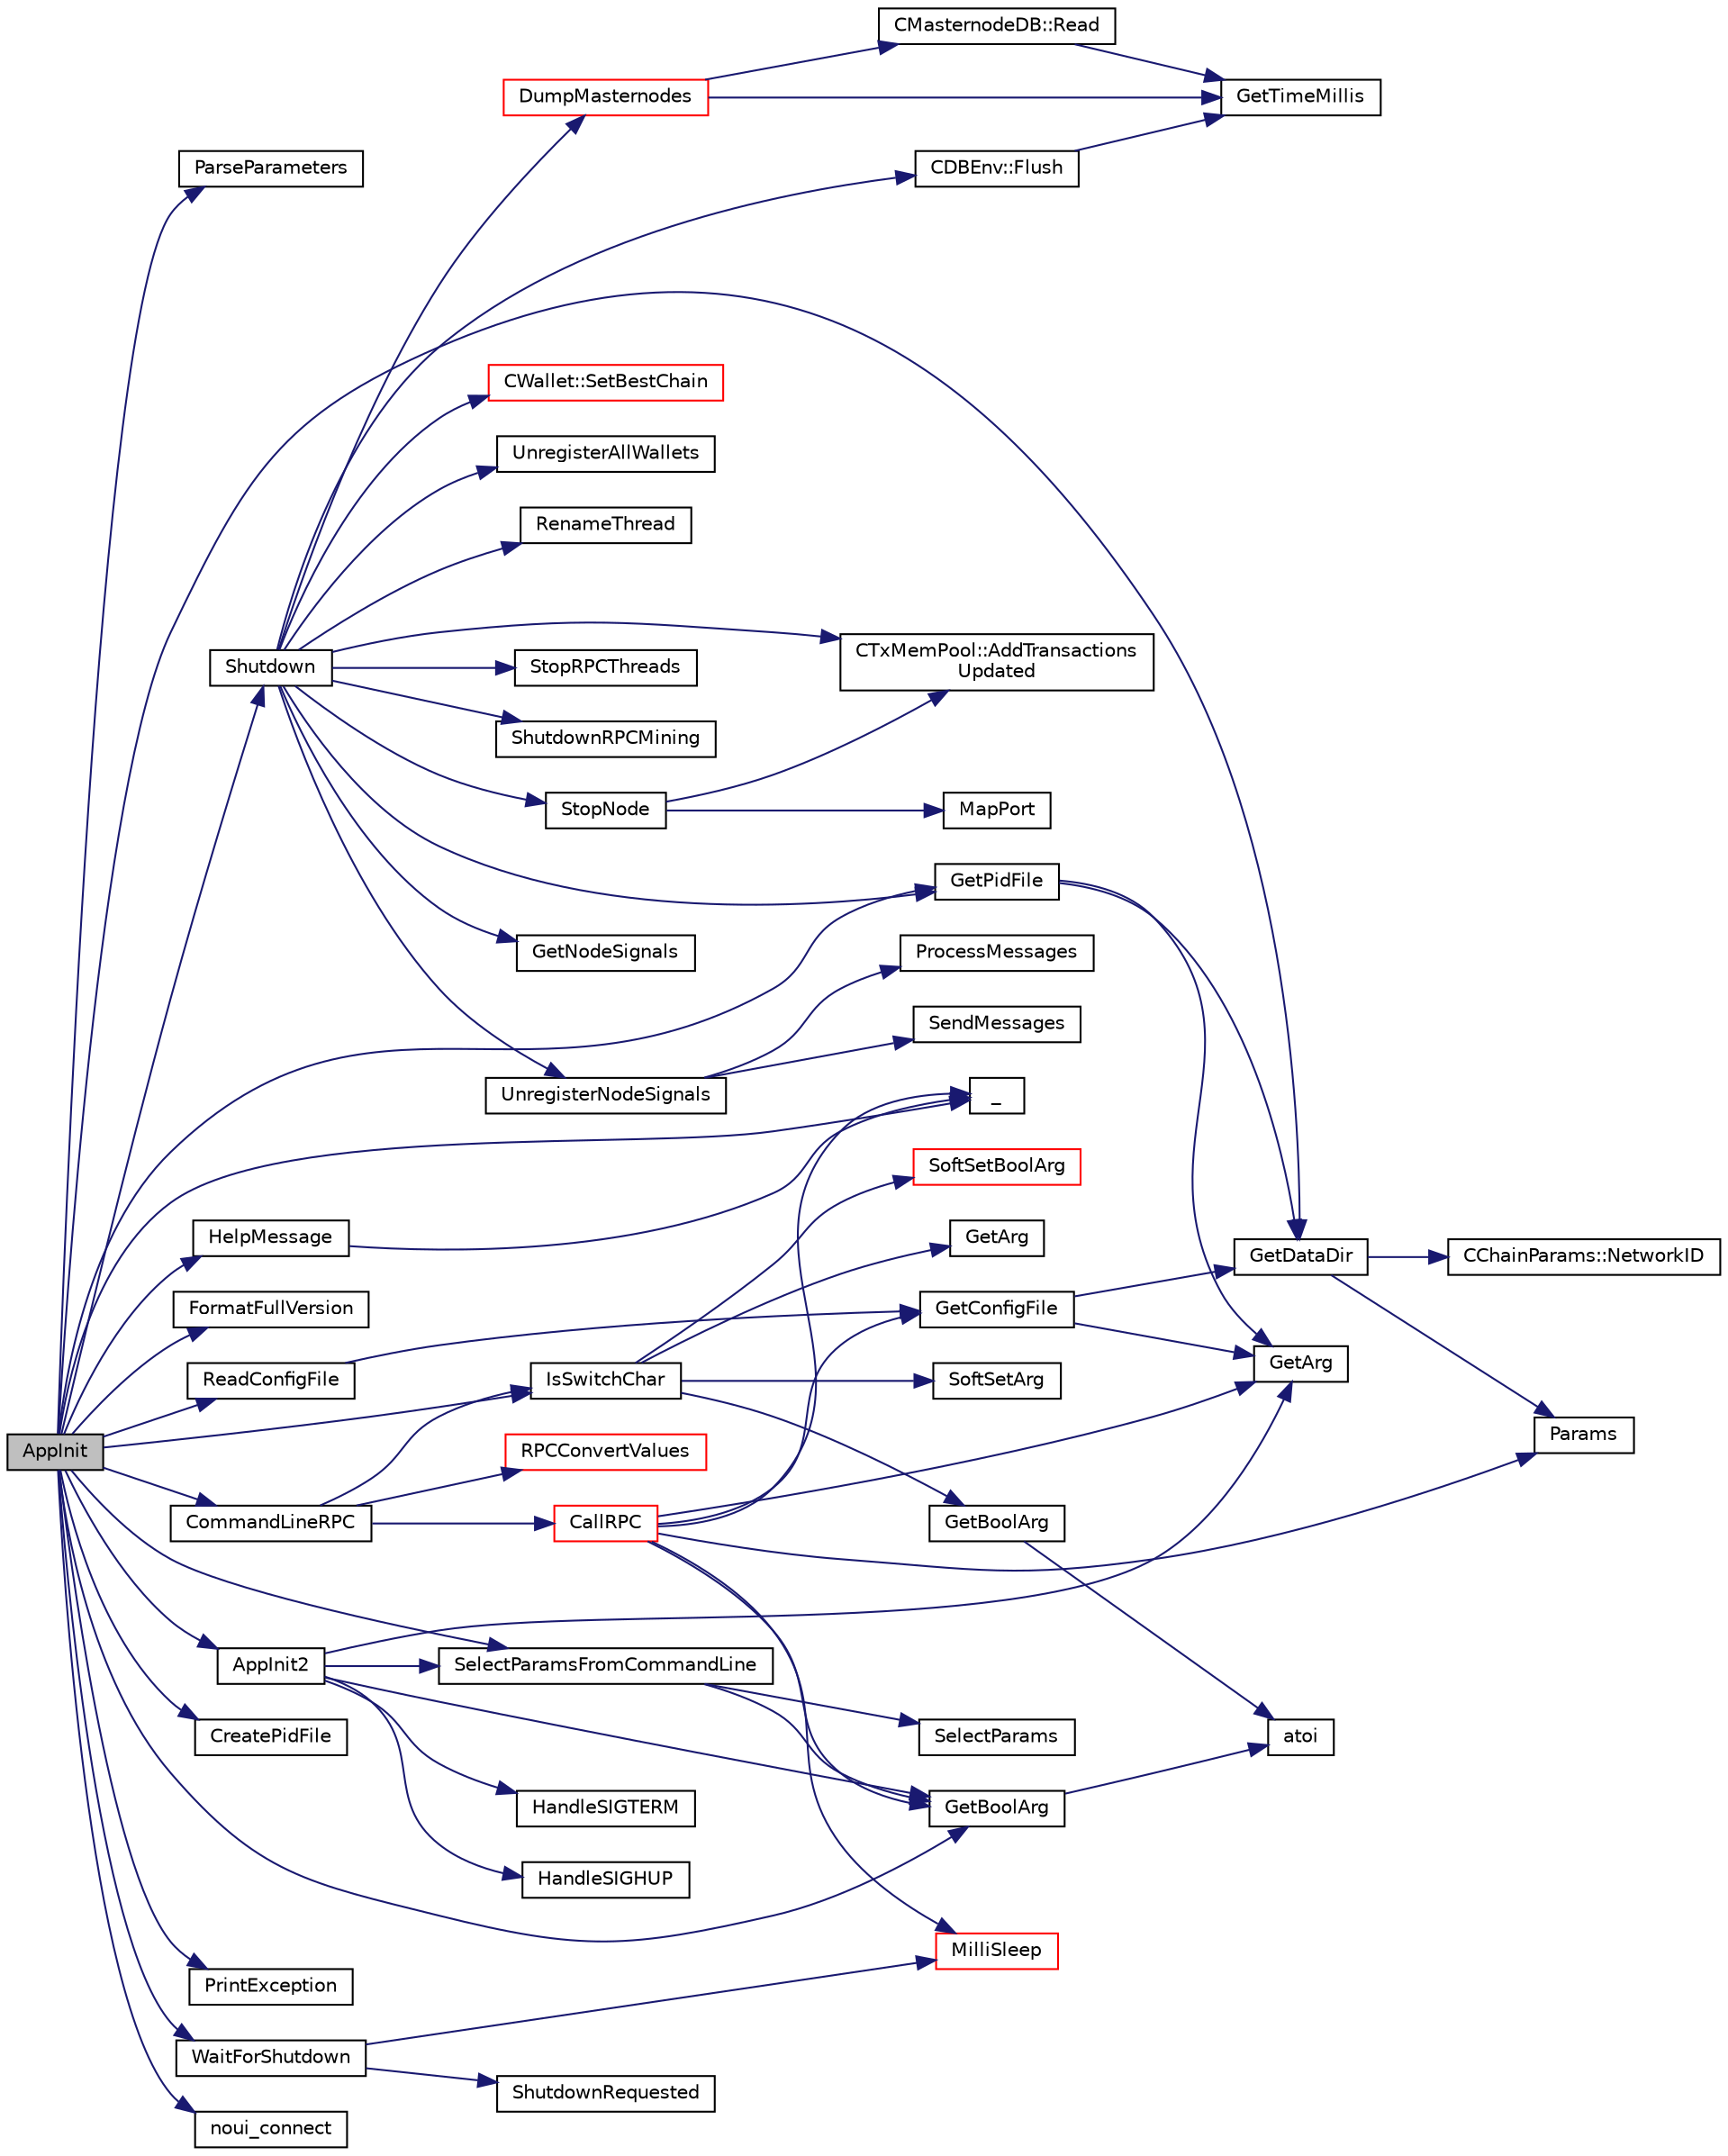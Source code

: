 digraph "AppInit"
{
  edge [fontname="Helvetica",fontsize="10",labelfontname="Helvetica",labelfontsize="10"];
  node [fontname="Helvetica",fontsize="10",shape=record];
  rankdir="LR";
  Node0 [label="AppInit",height=0.2,width=0.4,color="black", fillcolor="grey75", style="filled", fontcolor="black"];
  Node0 -> Node1 [color="midnightblue",fontsize="10",style="solid",fontname="Helvetica"];
  Node1 [label="ParseParameters",height=0.2,width=0.4,color="black", fillcolor="white", style="filled",URL="$df/d2d/util_8cpp.html#a4cfc6f116964c12bc24442828c2da007"];
  Node0 -> Node2 [color="midnightblue",fontsize="10",style="solid",fontname="Helvetica"];
  Node2 [label="GetDataDir",height=0.2,width=0.4,color="black", fillcolor="white", style="filled",URL="$df/d2d/util_8cpp.html#ab83866a054745d4b30a3948a1b44beba"];
  Node2 -> Node3 [color="midnightblue",fontsize="10",style="solid",fontname="Helvetica"];
  Node3 [label="Params",height=0.2,width=0.4,color="black", fillcolor="white", style="filled",URL="$df/dbf/chainparams_8cpp.html#ace5c5b706d71a324a417dd2db394fd4a",tooltip="Return the currently selected parameters. "];
  Node2 -> Node4 [color="midnightblue",fontsize="10",style="solid",fontname="Helvetica"];
  Node4 [label="CChainParams::NetworkID",height=0.2,width=0.4,color="black", fillcolor="white", style="filled",URL="$d1/d4f/class_c_chain_params.html#a90dc493ec0c0325c98c3ac06eb99862b"];
  Node0 -> Node5 [color="midnightblue",fontsize="10",style="solid",fontname="Helvetica"];
  Node5 [label="Shutdown",height=0.2,width=0.4,color="black", fillcolor="white", style="filled",URL="$d0/dc9/init_8cpp.html#ac5f038c2b480cf9ef5e19e3eba8dbaf9"];
  Node5 -> Node6 [color="midnightblue",fontsize="10",style="solid",fontname="Helvetica"];
  Node6 [label="RenameThread",height=0.2,width=0.4,color="black", fillcolor="white", style="filled",URL="$df/d2d/util_8cpp.html#a85fc1244e0bd3c91ee7a1c05ed10ebbb"];
  Node5 -> Node7 [color="midnightblue",fontsize="10",style="solid",fontname="Helvetica"];
  Node7 [label="CTxMemPool::AddTransactions\lUpdated",height=0.2,width=0.4,color="black", fillcolor="white", style="filled",URL="$db/d98/class_c_tx_mem_pool.html#a3039b67e5eebaa3ff830261c192816f2"];
  Node5 -> Node8 [color="midnightblue",fontsize="10",style="solid",fontname="Helvetica"];
  Node8 [label="StopRPCThreads",height=0.2,width=0.4,color="black", fillcolor="white", style="filled",URL="$d6/d76/rpcserver_8cpp.html#af5be6ec7b71359ed4111f1a5ed93b893"];
  Node5 -> Node9 [color="midnightblue",fontsize="10",style="solid",fontname="Helvetica"];
  Node9 [label="ShutdownRPCMining",height=0.2,width=0.4,color="black", fillcolor="white", style="filled",URL="$d4/ddd/rpcmining_8cpp.html#ae7370e6af93e26e0c967cda6a63fe3a9"];
  Node5 -> Node10 [color="midnightblue",fontsize="10",style="solid",fontname="Helvetica"];
  Node10 [label="CDBEnv::Flush",height=0.2,width=0.4,color="black", fillcolor="white", style="filled",URL="$d5/dd2/class_c_d_b_env.html#a09c5850b88919553a8db416ce288ff1a"];
  Node10 -> Node11 [color="midnightblue",fontsize="10",style="solid",fontname="Helvetica"];
  Node11 [label="GetTimeMillis",height=0.2,width=0.4,color="black", fillcolor="white", style="filled",URL="$d8/d3c/util_8h.html#a139d0fe6387b9e230a9b8bb12d9b43b9"];
  Node5 -> Node12 [color="midnightblue",fontsize="10",style="solid",fontname="Helvetica"];
  Node12 [label="StopNode",height=0.2,width=0.4,color="black", fillcolor="white", style="filled",URL="$dd/d84/net_8cpp.html#ac9110488f45c160d58f3c7ab7197bcea"];
  Node12 -> Node13 [color="midnightblue",fontsize="10",style="solid",fontname="Helvetica"];
  Node13 [label="MapPort",height=0.2,width=0.4,color="black", fillcolor="white", style="filled",URL="$dd/d84/net_8cpp.html#a93e4e6fbe288b6e882e697918695f88e"];
  Node12 -> Node7 [color="midnightblue",fontsize="10",style="solid",fontname="Helvetica"];
  Node5 -> Node14 [color="midnightblue",fontsize="10",style="solid",fontname="Helvetica"];
  Node14 [label="UnregisterNodeSignals",height=0.2,width=0.4,color="black", fillcolor="white", style="filled",URL="$df/d0a/main_8cpp.html#a3ef0cc6e9d9d6435ee2a5569244d6ebd",tooltip="Unregister a network node. "];
  Node14 -> Node15 [color="midnightblue",fontsize="10",style="solid",fontname="Helvetica"];
  Node15 [label="ProcessMessages",height=0.2,width=0.4,color="black", fillcolor="white", style="filled",URL="$df/d0a/main_8cpp.html#a196f9318f02448b85b28d612698934fd"];
  Node14 -> Node16 [color="midnightblue",fontsize="10",style="solid",fontname="Helvetica"];
  Node16 [label="SendMessages",height=0.2,width=0.4,color="black", fillcolor="white", style="filled",URL="$df/d0a/main_8cpp.html#a711a5bdb30c9c9bbdc83011b1cbbe2f3"];
  Node5 -> Node17 [color="midnightblue",fontsize="10",style="solid",fontname="Helvetica"];
  Node17 [label="GetNodeSignals",height=0.2,width=0.4,color="black", fillcolor="white", style="filled",URL="$dd/d84/net_8cpp.html#a475f2fc7d8f5cd7511db253cae8fe28a"];
  Node5 -> Node18 [color="midnightblue",fontsize="10",style="solid",fontname="Helvetica"];
  Node18 [label="DumpMasternodes",height=0.2,width=0.4,color="red", fillcolor="white", style="filled",URL="$d3/dcb/masternodeman_8cpp.html#af82c3cd6928301020e80458410608fa1"];
  Node18 -> Node11 [color="midnightblue",fontsize="10",style="solid",fontname="Helvetica"];
  Node18 -> Node19 [color="midnightblue",fontsize="10",style="solid",fontname="Helvetica"];
  Node19 [label="CMasternodeDB::Read",height=0.2,width=0.4,color="black", fillcolor="white", style="filled",URL="$d2/d64/class_c_masternode_d_b.html#ad54bf2d5914fc53b10f1e5afbcea70f2"];
  Node19 -> Node11 [color="midnightblue",fontsize="10",style="solid",fontname="Helvetica"];
  Node5 -> Node21 [color="midnightblue",fontsize="10",style="solid",fontname="Helvetica"];
  Node21 [label="CWallet::SetBestChain",height=0.2,width=0.4,color="red", fillcolor="white", style="filled",URL="$d2/de5/class_c_wallet.html#a1697a92171b4359f49b38aed643cf92b"];
  Node5 -> Node23 [color="midnightblue",fontsize="10",style="solid",fontname="Helvetica"];
  Node23 [label="GetPidFile",height=0.2,width=0.4,color="black", fillcolor="white", style="filled",URL="$df/d2d/util_8cpp.html#a91d2f3eb3a1bb92ab4eb1bd4b713a99e"];
  Node23 -> Node24 [color="midnightblue",fontsize="10",style="solid",fontname="Helvetica"];
  Node24 [label="GetArg",height=0.2,width=0.4,color="black", fillcolor="white", style="filled",URL="$df/d2d/util_8cpp.html#a24f685720bf40370e5bd2a192ad50cd8",tooltip="Return string argument or default value. "];
  Node23 -> Node2 [color="midnightblue",fontsize="10",style="solid",fontname="Helvetica"];
  Node5 -> Node25 [color="midnightblue",fontsize="10",style="solid",fontname="Helvetica"];
  Node25 [label="UnregisterAllWallets",height=0.2,width=0.4,color="black", fillcolor="white", style="filled",URL="$df/d0a/main_8cpp.html#ad0b02f9e3ff8997319581ce5021d4244",tooltip="Unregister all wallets from core. "];
  Node0 -> Node26 [color="midnightblue",fontsize="10",style="solid",fontname="Helvetica"];
  Node26 [label="ReadConfigFile",height=0.2,width=0.4,color="black", fillcolor="white", style="filled",URL="$df/d2d/util_8cpp.html#a27ba417174a3ee63cb8ee1abb279a668"];
  Node26 -> Node27 [color="midnightblue",fontsize="10",style="solid",fontname="Helvetica"];
  Node27 [label="GetConfigFile",height=0.2,width=0.4,color="black", fillcolor="white", style="filled",URL="$df/d2d/util_8cpp.html#a7d86fadf98dfaba55f80b9be0ab0f978"];
  Node27 -> Node24 [color="midnightblue",fontsize="10",style="solid",fontname="Helvetica"];
  Node27 -> Node2 [color="midnightblue",fontsize="10",style="solid",fontname="Helvetica"];
  Node0 -> Node28 [color="midnightblue",fontsize="10",style="solid",fontname="Helvetica"];
  Node28 [label="_",height=0.2,width=0.4,color="black", fillcolor="white", style="filled",URL="$d9/d6d/ui__interface_8h.html#aad133bb6103b53cebf03fd01e2f11ba1",tooltip="Translation function: Call Translate signal on UI interface, which returns a boost::optional result..."];
  Node0 -> Node29 [color="midnightblue",fontsize="10",style="solid",fontname="Helvetica"];
  Node29 [label="FormatFullVersion",height=0.2,width=0.4,color="black", fillcolor="white", style="filled",URL="$df/d2d/util_8cpp.html#ac2170cca99e9347171fca492ae533d96"];
  Node0 -> Node30 [color="midnightblue",fontsize="10",style="solid",fontname="Helvetica"];
  Node30 [label="HelpMessage",height=0.2,width=0.4,color="black", fillcolor="white", style="filled",URL="$d0/dc9/init_8cpp.html#a60c54061faf43bd9cca8ab8bfa38055a"];
  Node30 -> Node28 [color="midnightblue",fontsize="10",style="solid",fontname="Helvetica"];
  Node0 -> Node31 [color="midnightblue",fontsize="10",style="solid",fontname="Helvetica"];
  Node31 [label="IsSwitchChar",height=0.2,width=0.4,color="black", fillcolor="white", style="filled",URL="$d8/d3c/util_8h.html#ac0165e18ce3be89a2e0731e27d54b478"];
  Node31 -> Node32 [color="midnightblue",fontsize="10",style="solid",fontname="Helvetica"];
  Node32 [label="GetArg",height=0.2,width=0.4,color="black", fillcolor="white", style="filled",URL="$d8/d3c/util_8h.html#a24f685720bf40370e5bd2a192ad50cd8",tooltip="Return string argument or default value. "];
  Node31 -> Node33 [color="midnightblue",fontsize="10",style="solid",fontname="Helvetica"];
  Node33 [label="GetBoolArg",height=0.2,width=0.4,color="black", fillcolor="white", style="filled",URL="$d8/d3c/util_8h.html#a64d956f1dda7f9a80ab5d594532b906d",tooltip="Return boolean argument or default value. "];
  Node33 -> Node34 [color="midnightblue",fontsize="10",style="solid",fontname="Helvetica"];
  Node34 [label="atoi",height=0.2,width=0.4,color="black", fillcolor="white", style="filled",URL="$d8/d3c/util_8h.html#aa5ce96ec36f4413f820cec9c1831c070"];
  Node31 -> Node35 [color="midnightblue",fontsize="10",style="solid",fontname="Helvetica"];
  Node35 [label="SoftSetArg",height=0.2,width=0.4,color="black", fillcolor="white", style="filled",URL="$d8/d3c/util_8h.html#a9d94ca9f7c1496626992d1873e3f69df",tooltip="Set an argument if it doesn&#39;t already have a value. "];
  Node31 -> Node36 [color="midnightblue",fontsize="10",style="solid",fontname="Helvetica"];
  Node36 [label="SoftSetBoolArg",height=0.2,width=0.4,color="red", fillcolor="white", style="filled",URL="$d8/d3c/util_8h.html#acb3060cad083d342898b6055e43692ae",tooltip="Set a boolean argument if it doesn&#39;t already have a value. "];
  Node0 -> Node38 [color="midnightblue",fontsize="10",style="solid",fontname="Helvetica"];
  Node38 [label="SelectParamsFromCommandLine",height=0.2,width=0.4,color="black", fillcolor="white", style="filled",URL="$df/dbf/chainparams_8cpp.html#a8b1e95814ad8f7fbcd9dead5cae3783d",tooltip="Looks for -regtest or -testnet and then calls SelectParams as appropriate. "];
  Node38 -> Node39 [color="midnightblue",fontsize="10",style="solid",fontname="Helvetica"];
  Node39 [label="GetBoolArg",height=0.2,width=0.4,color="black", fillcolor="white", style="filled",URL="$df/d2d/util_8cpp.html#a64d956f1dda7f9a80ab5d594532b906d",tooltip="Return boolean argument or default value. "];
  Node39 -> Node34 [color="midnightblue",fontsize="10",style="solid",fontname="Helvetica"];
  Node38 -> Node40 [color="midnightblue",fontsize="10",style="solid",fontname="Helvetica"];
  Node40 [label="SelectParams",height=0.2,width=0.4,color="black", fillcolor="white", style="filled",URL="$df/dbf/chainparams_8cpp.html#ad1af61cf4a31ae487837d1b09b0e125c",tooltip="Sets the params returned by Params() to those for the given network. "];
  Node0 -> Node41 [color="midnightblue",fontsize="10",style="solid",fontname="Helvetica"];
  Node41 [label="CommandLineRPC",height=0.2,width=0.4,color="black", fillcolor="white", style="filled",URL="$dd/d9e/rpcclient_8cpp.html#a4ee23259648a971c9c05aeff8b545a6d"];
  Node41 -> Node31 [color="midnightblue",fontsize="10",style="solid",fontname="Helvetica"];
  Node41 -> Node42 [color="midnightblue",fontsize="10",style="solid",fontname="Helvetica"];
  Node42 [label="RPCConvertValues",height=0.2,width=0.4,color="red", fillcolor="white", style="filled",URL="$dd/d9e/rpcclient_8cpp.html#a21bbebd932d31a5b92fae7f504a7b37e"];
  Node41 -> Node44 [color="midnightblue",fontsize="10",style="solid",fontname="Helvetica"];
  Node44 [label="CallRPC",height=0.2,width=0.4,color="red", fillcolor="white", style="filled",URL="$dd/d9e/rpcclient_8cpp.html#ae0b4394f271db49671cf894dbe94c484"];
  Node44 -> Node28 [color="midnightblue",fontsize="10",style="solid",fontname="Helvetica"];
  Node44 -> Node27 [color="midnightblue",fontsize="10",style="solid",fontname="Helvetica"];
  Node44 -> Node39 [color="midnightblue",fontsize="10",style="solid",fontname="Helvetica"];
  Node44 -> Node24 [color="midnightblue",fontsize="10",style="solid",fontname="Helvetica"];
  Node44 -> Node3 [color="midnightblue",fontsize="10",style="solid",fontname="Helvetica"];
  Node44 -> Node47 [color="midnightblue",fontsize="10",style="solid",fontname="Helvetica"];
  Node47 [label="MilliSleep",height=0.2,width=0.4,color="red", fillcolor="white", style="filled",URL="$d8/d3c/util_8h.html#ac635182d3e845eda4af4fa5ab31609da"];
  Node0 -> Node39 [color="midnightblue",fontsize="10",style="solid",fontname="Helvetica"];
  Node0 -> Node61 [color="midnightblue",fontsize="10",style="solid",fontname="Helvetica"];
  Node61 [label="CreatePidFile",height=0.2,width=0.4,color="black", fillcolor="white", style="filled",URL="$df/d2d/util_8cpp.html#a0ec1d8fc76760232b016335fdcf7c539"];
  Node0 -> Node23 [color="midnightblue",fontsize="10",style="solid",fontname="Helvetica"];
  Node0 -> Node62 [color="midnightblue",fontsize="10",style="solid",fontname="Helvetica"];
  Node62 [label="AppInit2",height=0.2,width=0.4,color="black", fillcolor="white", style="filled",URL="$d0/dc9/init_8cpp.html#a1a4c1bfbf6ba1db77e988b89b9cadfd3",tooltip="Initialize ion. "];
  Node62 -> Node63 [color="midnightblue",fontsize="10",style="solid",fontname="Helvetica"];
  Node63 [label="HandleSIGTERM",height=0.2,width=0.4,color="black", fillcolor="white", style="filled",URL="$d0/dc9/init_8cpp.html#ad59c5cbbe3bdf4fa36f3b7480da8d6ba"];
  Node62 -> Node64 [color="midnightblue",fontsize="10",style="solid",fontname="Helvetica"];
  Node64 [label="HandleSIGHUP",height=0.2,width=0.4,color="black", fillcolor="white", style="filled",URL="$d0/dc9/init_8cpp.html#a70b23efd8d46bc8c627e5c241f0d7716"];
  Node62 -> Node24 [color="midnightblue",fontsize="10",style="solid",fontname="Helvetica"];
  Node62 -> Node39 [color="midnightblue",fontsize="10",style="solid",fontname="Helvetica"];
  Node62 -> Node38 [color="midnightblue",fontsize="10",style="solid",fontname="Helvetica"];
  Node0 -> Node65 [color="midnightblue",fontsize="10",style="solid",fontname="Helvetica"];
  Node65 [label="PrintException",height=0.2,width=0.4,color="black", fillcolor="white", style="filled",URL="$df/d2d/util_8cpp.html#a379b2307f40ae5dba4dd56a0156fa36e"];
  Node0 -> Node66 [color="midnightblue",fontsize="10",style="solid",fontname="Helvetica"];
  Node66 [label="WaitForShutdown",height=0.2,width=0.4,color="black", fillcolor="white", style="filled",URL="$d4/d35/iond_8cpp.html#a6435fba5a749975164947d0d771223ab"];
  Node66 -> Node67 [color="midnightblue",fontsize="10",style="solid",fontname="Helvetica"];
  Node67 [label="ShutdownRequested",height=0.2,width=0.4,color="black", fillcolor="white", style="filled",URL="$d0/dc9/init_8cpp.html#a6f201ca9fe6b594f1985c12b4482ea5a"];
  Node66 -> Node47 [color="midnightblue",fontsize="10",style="solid",fontname="Helvetica"];
  Node0 -> Node68 [color="midnightblue",fontsize="10",style="solid",fontname="Helvetica"];
  Node68 [label="noui_connect",height=0.2,width=0.4,color="black", fillcolor="white", style="filled",URL="$d4/d35/iond_8cpp.html#ad4eab1820a36fab7debaa999ca082f9d"];
}

